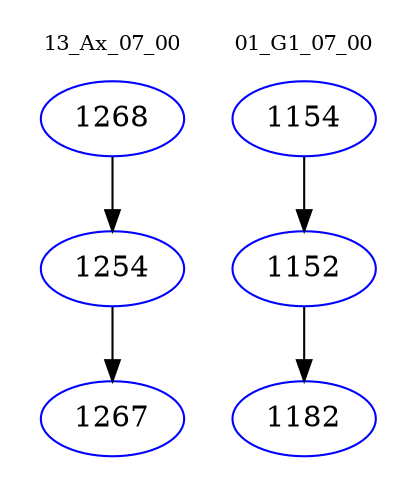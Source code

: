 digraph{
subgraph cluster_0 {
color = white
label = "13_Ax_07_00";
fontsize=10;
T0_1268 [label="1268", color="blue"]
T0_1268 -> T0_1254 [color="black"]
T0_1254 [label="1254", color="blue"]
T0_1254 -> T0_1267 [color="black"]
T0_1267 [label="1267", color="blue"]
}
subgraph cluster_1 {
color = white
label = "01_G1_07_00";
fontsize=10;
T1_1154 [label="1154", color="blue"]
T1_1154 -> T1_1152 [color="black"]
T1_1152 [label="1152", color="blue"]
T1_1152 -> T1_1182 [color="black"]
T1_1182 [label="1182", color="blue"]
}
}
